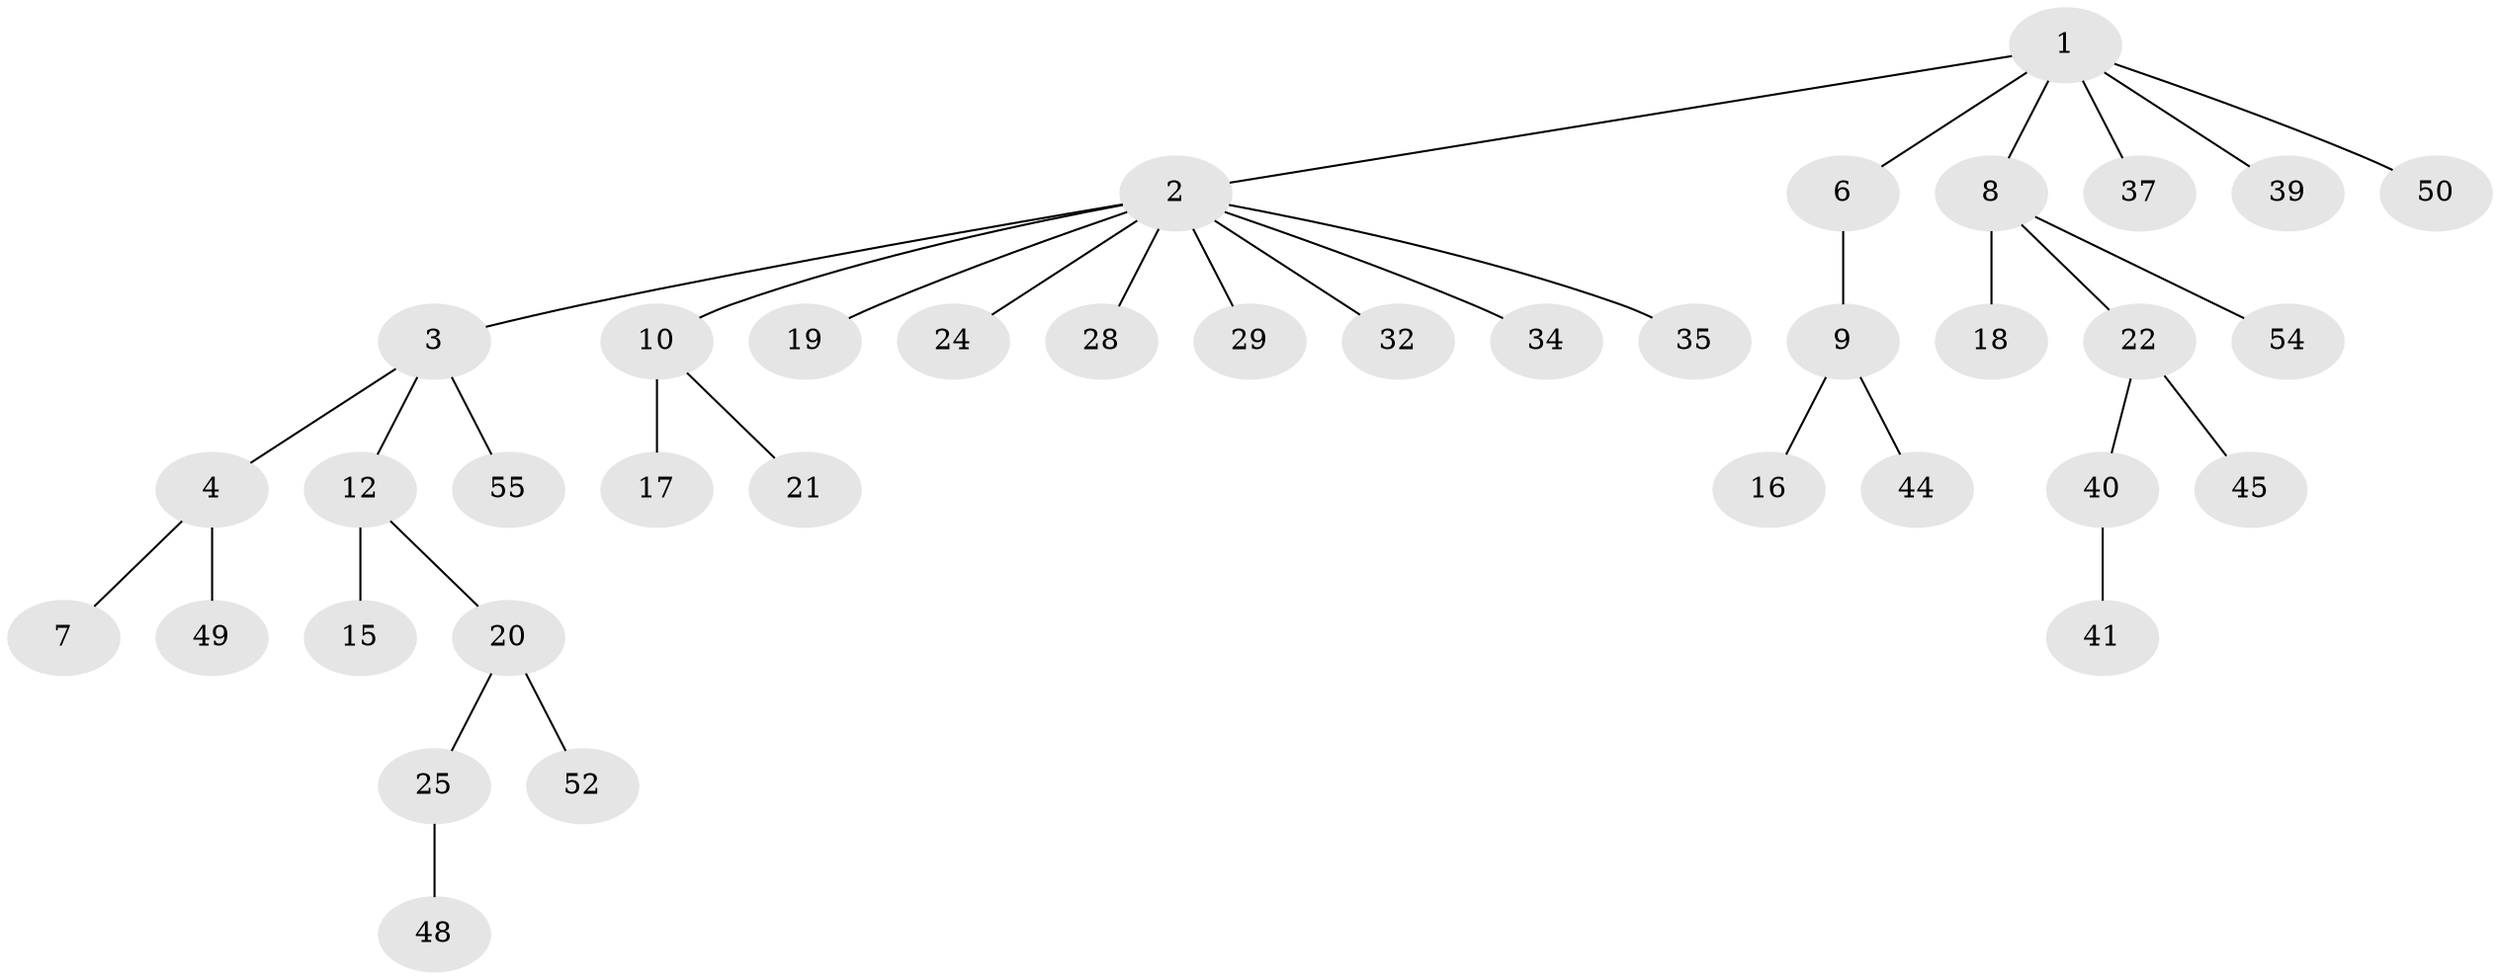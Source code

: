 // original degree distribution, {6: 0.017857142857142856, 7: 0.017857142857142856, 5: 0.05357142857142857, 3: 0.125, 2: 0.19642857142857142, 1: 0.5535714285714286, 4: 0.03571428571428571}
// Generated by graph-tools (version 1.1) at 2025/11/02/27/25 16:11:26]
// undirected, 37 vertices, 36 edges
graph export_dot {
graph [start="1"]
  node [color=gray90,style=filled];
  1 [super="+5"];
  2 [super="+11"];
  3 [super="+23"];
  4 [super="+27"];
  6 [super="+53"];
  7;
  8 [super="+38"];
  9 [super="+31"];
  10 [super="+14"];
  12 [super="+13"];
  15;
  16 [super="+30"];
  17;
  18;
  19 [super="+26"];
  20 [super="+33"];
  21 [super="+42"];
  22 [super="+56"];
  24;
  25 [super="+47"];
  28;
  29;
  32;
  34 [super="+36"];
  35 [super="+43"];
  37;
  39 [super="+46"];
  40 [super="+51"];
  41;
  44;
  45;
  48;
  49;
  50;
  52;
  54;
  55;
  1 -- 2;
  1 -- 6;
  1 -- 8;
  1 -- 37;
  1 -- 50;
  1 -- 39;
  2 -- 3;
  2 -- 10;
  2 -- 19;
  2 -- 29;
  2 -- 35;
  2 -- 32;
  2 -- 34;
  2 -- 24;
  2 -- 28;
  3 -- 4;
  3 -- 12;
  3 -- 55;
  4 -- 7;
  4 -- 49;
  6 -- 9;
  8 -- 18;
  8 -- 22;
  8 -- 54;
  9 -- 16;
  9 -- 44;
  10 -- 21;
  10 -- 17;
  12 -- 15;
  12 -- 20;
  20 -- 25;
  20 -- 52;
  22 -- 40;
  22 -- 45;
  25 -- 48;
  40 -- 41;
}
